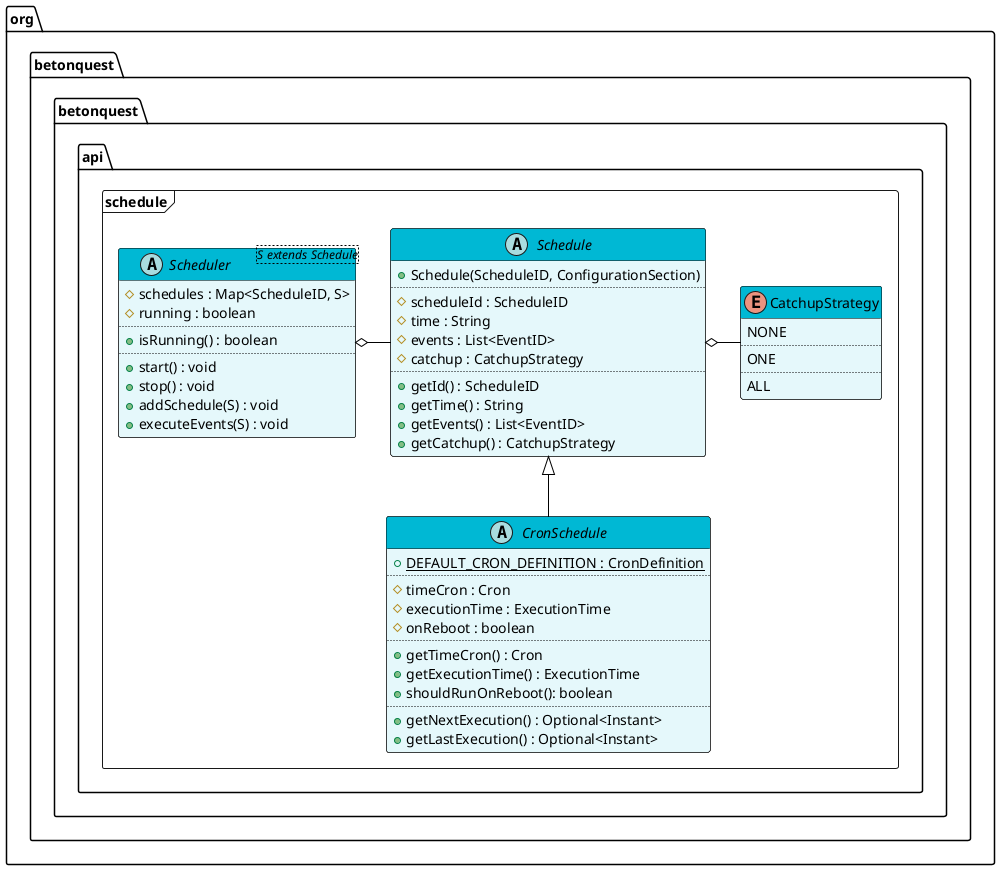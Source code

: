 @startuml "Schedule-light"
skinparam ArrowColor black
skinparam BackgroundColor transparent
skinparam class {
    StereotypeFontColor black
    FontColor black
    BackgroundColor #E5F8FB
    HeaderBackgroundColor #00B8D4
    BorderColor black
}
skinparam note {
    FontColor black
    BackgroundColor #ECF3FF
}

package "org.betonquest.betonquest.api.schedule" <<Frame>> {
    abstract class Schedule {
        + Schedule(ScheduleID, ConfigurationSection)
        ..
        # scheduleId : ScheduleID
        # time : String
        # events : List<EventID>
        # catchup : CatchupStrategy
        ..
        + getId() : ScheduleID
        + getTime() : String
        + getEvents() : List<EventID>
        + getCatchup() : CatchupStrategy
    }

    enum CatchupStrategy {
        NONE
        ..
        ONE
        ..
        ALL
    }

    abstract class CronSchedule extends Schedule {
        + {static} DEFAULT_CRON_DEFINITION : CronDefinition
        ..
        # timeCron : Cron
        # executionTime : ExecutionTime
        # onReboot : boolean
        ..
        + getTimeCron() : Cron
        + getExecutionTime() : ExecutionTime
        + shouldRunOnReboot(): boolean
        ..
        + getNextExecution() : Optional<Instant>
        + getLastExecution() : Optional<Instant>
    }

    abstract class Scheduler <S extends Schedule> {
        # schedules : Map<ScheduleID, S>
        # running : boolean
        ..
        + isRunning() : boolean
        ..
        + start() : void
        + stop() : void
        + addSchedule(S) : void
        + executeEvents(S) : void
    }

    Schedule o-right- CatchupStrategy
    Scheduler o-right- Schedule

}

@enduml